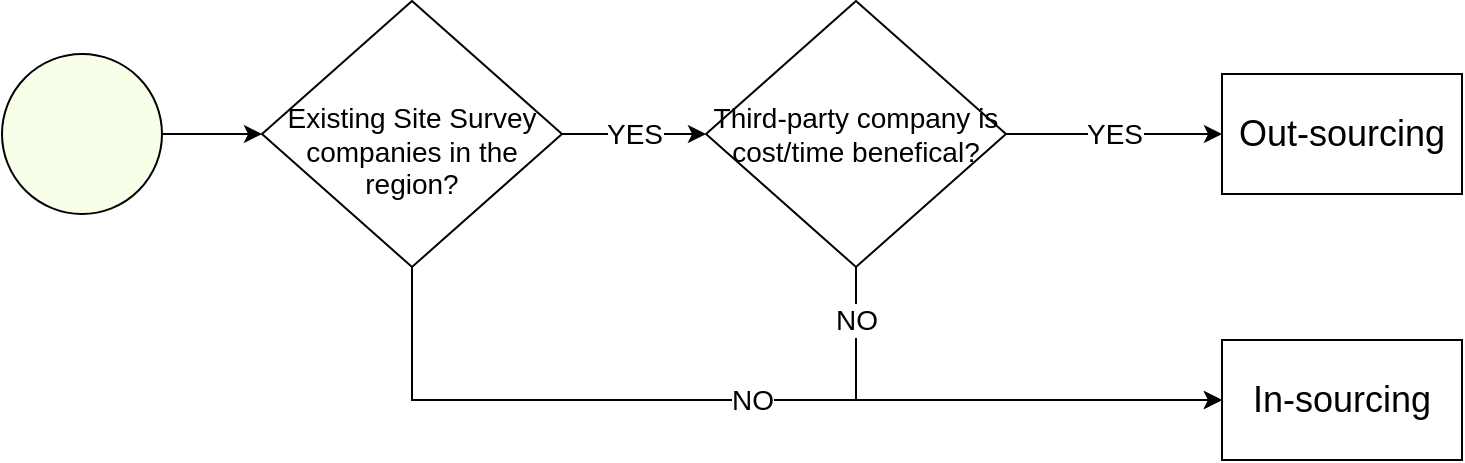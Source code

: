 <mxfile version="13.1.1" type="device"><diagram id="6a731a19-8d31-9384-78a2-239565b7b9f0" name="Page-1"><mxGraphModel dx="2277" dy="450" grid="1" gridSize="10" guides="1" tooltips="1" connect="1" arrows="1" fold="1" page="1" pageScale="1" pageWidth="1169" pageHeight="827" background="#ffffff" math="0" shadow="0"><root><mxCell id="0"/><mxCell id="1" parent="0"/><mxCell id="KJFWStolMtkRtLoBNyJO-150" value="" style="edgeStyle=orthogonalEdgeStyle;rounded=0;orthogonalLoop=1;jettySize=auto;html=1;fillColor=#FFFF33;" parent="1" source="KJFWStolMtkRtLoBNyJO-143" edge="1"><mxGeometry relative="1" as="geometry"><mxPoint x="-970" y="380" as="targetPoint"/></mxGeometry></mxCell><mxCell id="KJFWStolMtkRtLoBNyJO-143" value="" style="ellipse;whiteSpace=wrap;html=1;aspect=fixed;fillColor=#F8FFE8;" parent="1" vertex="1"><mxGeometry x="-1100" y="340" width="80" height="80" as="geometry"/></mxCell><mxCell id="kXJmj7hQBRqm0aVLOTG0-7" value="&lt;font style=&quot;font-size: 14px&quot;&gt;NO&lt;/font&gt;" style="edgeStyle=orthogonalEdgeStyle;rounded=0;orthogonalLoop=1;jettySize=auto;html=1;entryX=0;entryY=0.5;entryDx=0;entryDy=0;" parent="1" source="kXJmj7hQBRqm0aVLOTG0-1" target="C_GUINEeVCUuxNgp-20n-3" edge="1"><mxGeometry relative="1" as="geometry"><Array as="points"><mxPoint x="-895" y="513"/></Array></mxGeometry></mxCell><mxCell id="kXJmj7hQBRqm0aVLOTG0-1" value="&lt;font style=&quot;font-size: 14px&quot;&gt;&lt;br&gt;Existing Site Survey companies in the region?&lt;/font&gt;" style="rhombus;whiteSpace=wrap;html=1;" parent="1" vertex="1"><mxGeometry x="-970" y="313.5" width="150" height="133" as="geometry"/></mxCell><mxCell id="kXJmj7hQBRqm0aVLOTG0-11" value="&lt;font style=&quot;font-size: 14px&quot;&gt;YES&lt;/font&gt;" style="edgeStyle=orthogonalEdgeStyle;rounded=0;orthogonalLoop=1;jettySize=auto;html=1;entryX=0;entryY=0.5;entryDx=0;entryDy=0;exitX=1;exitY=0.5;exitDx=0;exitDy=0;" parent="1" source="C_GUINEeVCUuxNgp-20n-1" target="kXJmj7hQBRqm0aVLOTG0-12" edge="1"><mxGeometry relative="1" as="geometry"><mxPoint x="-450" y="380" as="targetPoint"/><mxPoint x="-540" y="387.5" as="sourcePoint"/></mxGeometry></mxCell><mxCell id="kXJmj7hQBRqm0aVLOTG0-12" value="&lt;font style=&quot;font-size: 18px&quot;&gt;Out-sourcing&lt;/font&gt;" style="rounded=0;whiteSpace=wrap;html=1;" parent="1" vertex="1"><mxGeometry x="-490" y="350" width="120" height="60" as="geometry"/></mxCell><mxCell id="C_GUINEeVCUuxNgp-20n-1" value="&lt;font style=&quot;font-size: 14px&quot;&gt;&lt;br&gt;Third-party company is cost/time benefical?&lt;br&gt;&lt;br&gt;&lt;/font&gt;" style="rhombus;whiteSpace=wrap;html=1;" vertex="1" parent="1"><mxGeometry x="-748" y="313.5" width="150" height="133" as="geometry"/></mxCell><mxCell id="C_GUINEeVCUuxNgp-20n-2" value="&lt;font style=&quot;font-size: 14px&quot;&gt;YES&lt;/font&gt;" style="edgeStyle=orthogonalEdgeStyle;rounded=0;orthogonalLoop=1;jettySize=auto;html=1;entryX=0;entryY=0.5;entryDx=0;entryDy=0;exitX=1;exitY=0.5;exitDx=0;exitDy=0;" edge="1" parent="1" source="kXJmj7hQBRqm0aVLOTG0-1" target="C_GUINEeVCUuxNgp-20n-1"><mxGeometry relative="1" as="geometry"><mxPoint x="-420" y="390" as="targetPoint"/><mxPoint x="-530" y="397.5" as="sourcePoint"/></mxGeometry></mxCell><mxCell id="C_GUINEeVCUuxNgp-20n-3" value="&lt;font style=&quot;font-size: 18px&quot;&gt;In-sourcing&lt;/font&gt;" style="rounded=0;whiteSpace=wrap;html=1;" vertex="1" parent="1"><mxGeometry x="-490" y="483" width="120" height="60" as="geometry"/></mxCell><mxCell id="C_GUINEeVCUuxNgp-20n-4" value="&lt;font style=&quot;font-size: 14px&quot;&gt;NO&lt;/font&gt;" style="edgeStyle=orthogonalEdgeStyle;rounded=0;orthogonalLoop=1;jettySize=auto;html=1;entryX=0;entryY=0.5;entryDx=0;entryDy=0;exitX=0.5;exitY=1;exitDx=0;exitDy=0;" edge="1" parent="1" source="C_GUINEeVCUuxNgp-20n-1" target="C_GUINEeVCUuxNgp-20n-3"><mxGeometry x="-0.79" relative="1" as="geometry"><Array as="points"><mxPoint x="-673" y="513"/></Array><mxPoint x="-885" y="456.5" as="sourcePoint"/><mxPoint x="-480" y="497" as="targetPoint"/><mxPoint as="offset"/></mxGeometry></mxCell></root></mxGraphModel></diagram></mxfile>